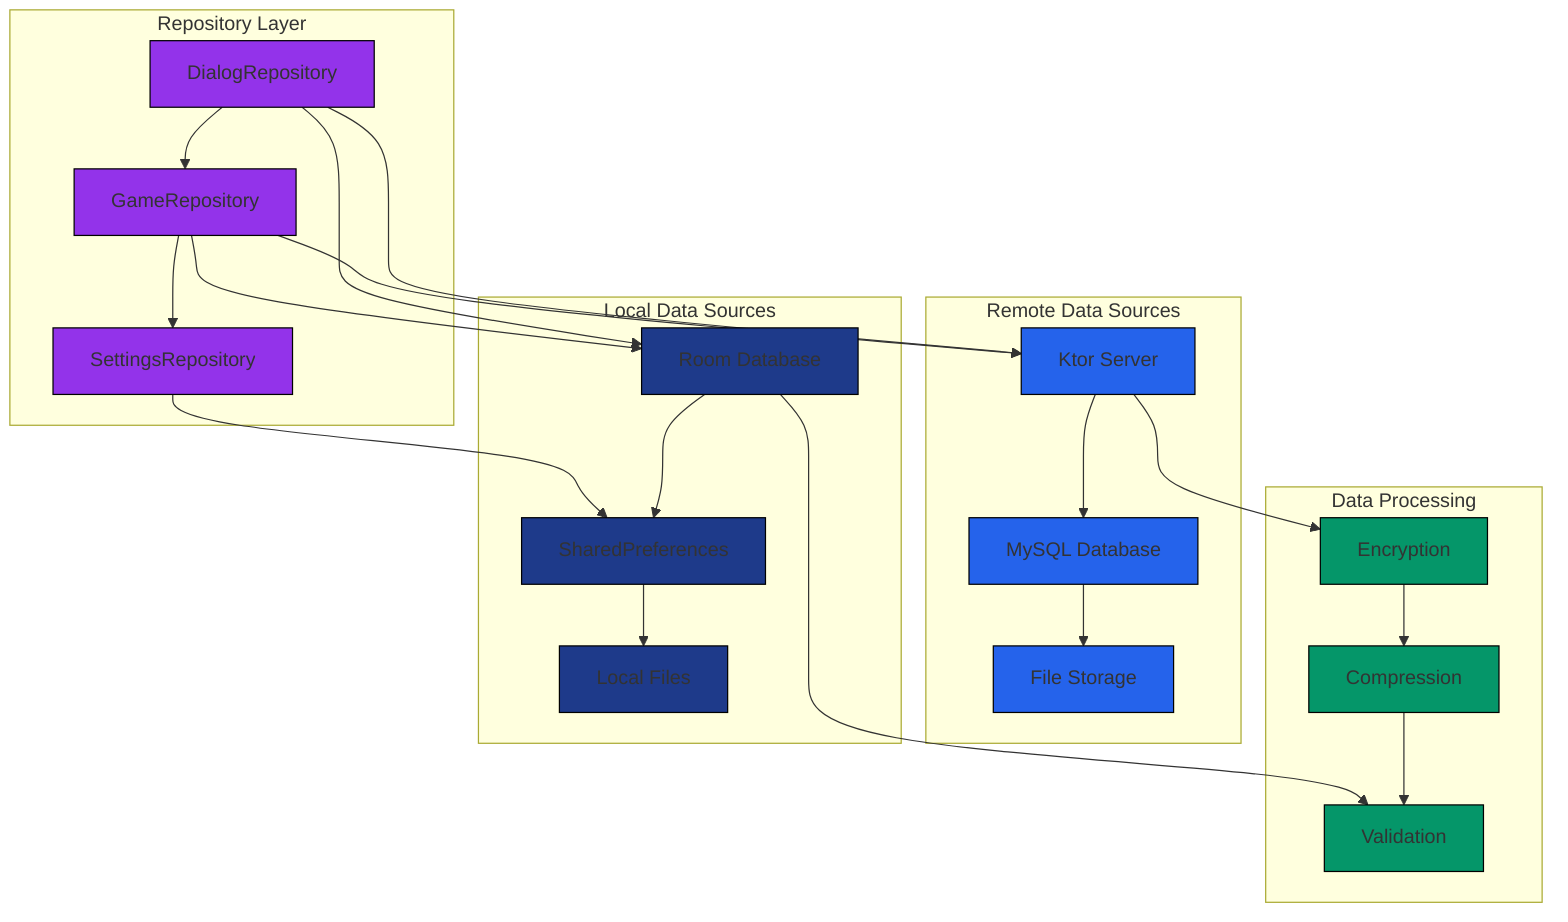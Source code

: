 ﻿graph TD
    subgraph "Repository Layer"
        A[DialogRepository] --> B[GameRepository]
        B --> C[SettingsRepository]
    end
    
    subgraph "Local Data Sources"
        D[Room Database] --> E[SharedPreferences]
        E --> F[Local Files]
    end
    
    subgraph "Remote Data Sources"
        G[Ktor Server] --> H[MySQL Database]
        H --> I[File Storage]
    end
    
    subgraph "Data Processing"
        J[Encryption] --> K[Compression]
        K --> L[Validation]
    end
    
    A --> D
    A --> G
    B --> D
    B --> G
    C --> E
    
    G --> J
    D --> L
    
    style A fill:#9333EA,stroke:#000000
    style B fill:#9333EA,stroke:#000000
    style C fill:#9333EA,stroke:#000000
    style D fill:#1E3A8A,stroke:#000000
    style E fill:#1E3A8A,stroke:#000000
    style F fill:#1E3A8A,stroke:#000000
    style G fill:#2563EB,stroke:#000000
    style H fill:#2563EB,stroke:#000000
    style I fill:#2563EB,stroke:#000000
    style J fill:#059669,stroke:#000000
    style K fill:#059669,stroke:#000000
    style L fill:#059669,stroke:#000000